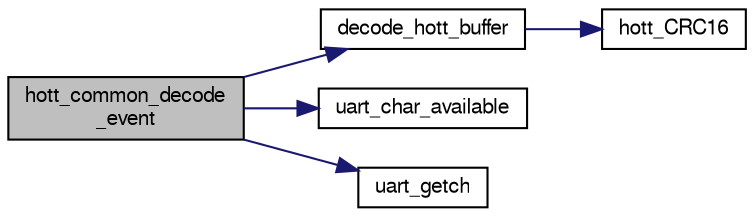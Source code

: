 digraph "hott_common_decode_event"
{
  edge [fontname="FreeSans",fontsize="10",labelfontname="FreeSans",labelfontsize="10"];
  node [fontname="FreeSans",fontsize="10",shape=record];
  rankdir="LR";
  Node1 [label="hott_common_decode\l_event",height=0.2,width=0.4,color="black", fillcolor="grey75", style="filled", fontcolor="black"];
  Node1 -> Node2 [color="midnightblue",fontsize="10",style="solid",fontname="FreeSans"];
  Node2 [label="decode_hott_buffer",height=0.2,width=0.4,color="black", fillcolor="white", style="filled",URL="$hott__common_8c.html#abf279afb79b17efa2fb6b7e22d65000a",tooltip="Decode the raw buffer. "];
  Node2 -> Node3 [color="midnightblue",fontsize="10",style="solid",fontname="FreeSans"];
  Node3 [label="hott_CRC16",height=0.2,width=0.4,color="black", fillcolor="white", style="filled",URL="$hott__common_8c.html#a9666312af891d2b06b8ae31e085c4814"];
  Node1 -> Node4 [color="midnightblue",fontsize="10",style="solid",fontname="FreeSans"];
  Node4 [label="uart_char_available",height=0.2,width=0.4,color="black", fillcolor="white", style="filled",URL="$linux_2mcu__periph_2uart__arch_8c.html#a663f41657d0ad8e115fc7709b071d749",tooltip="Check UART for available chars in receive buffer. "];
  Node1 -> Node5 [color="midnightblue",fontsize="10",style="solid",fontname="FreeSans"];
  Node5 [label="uart_getch",height=0.2,width=0.4,color="black", fillcolor="white", style="filled",URL="$chibios_2mcu__periph_2uart__arch_8c.html#adb9a60ec94a31a08e6454ccf64f24039"];
}
